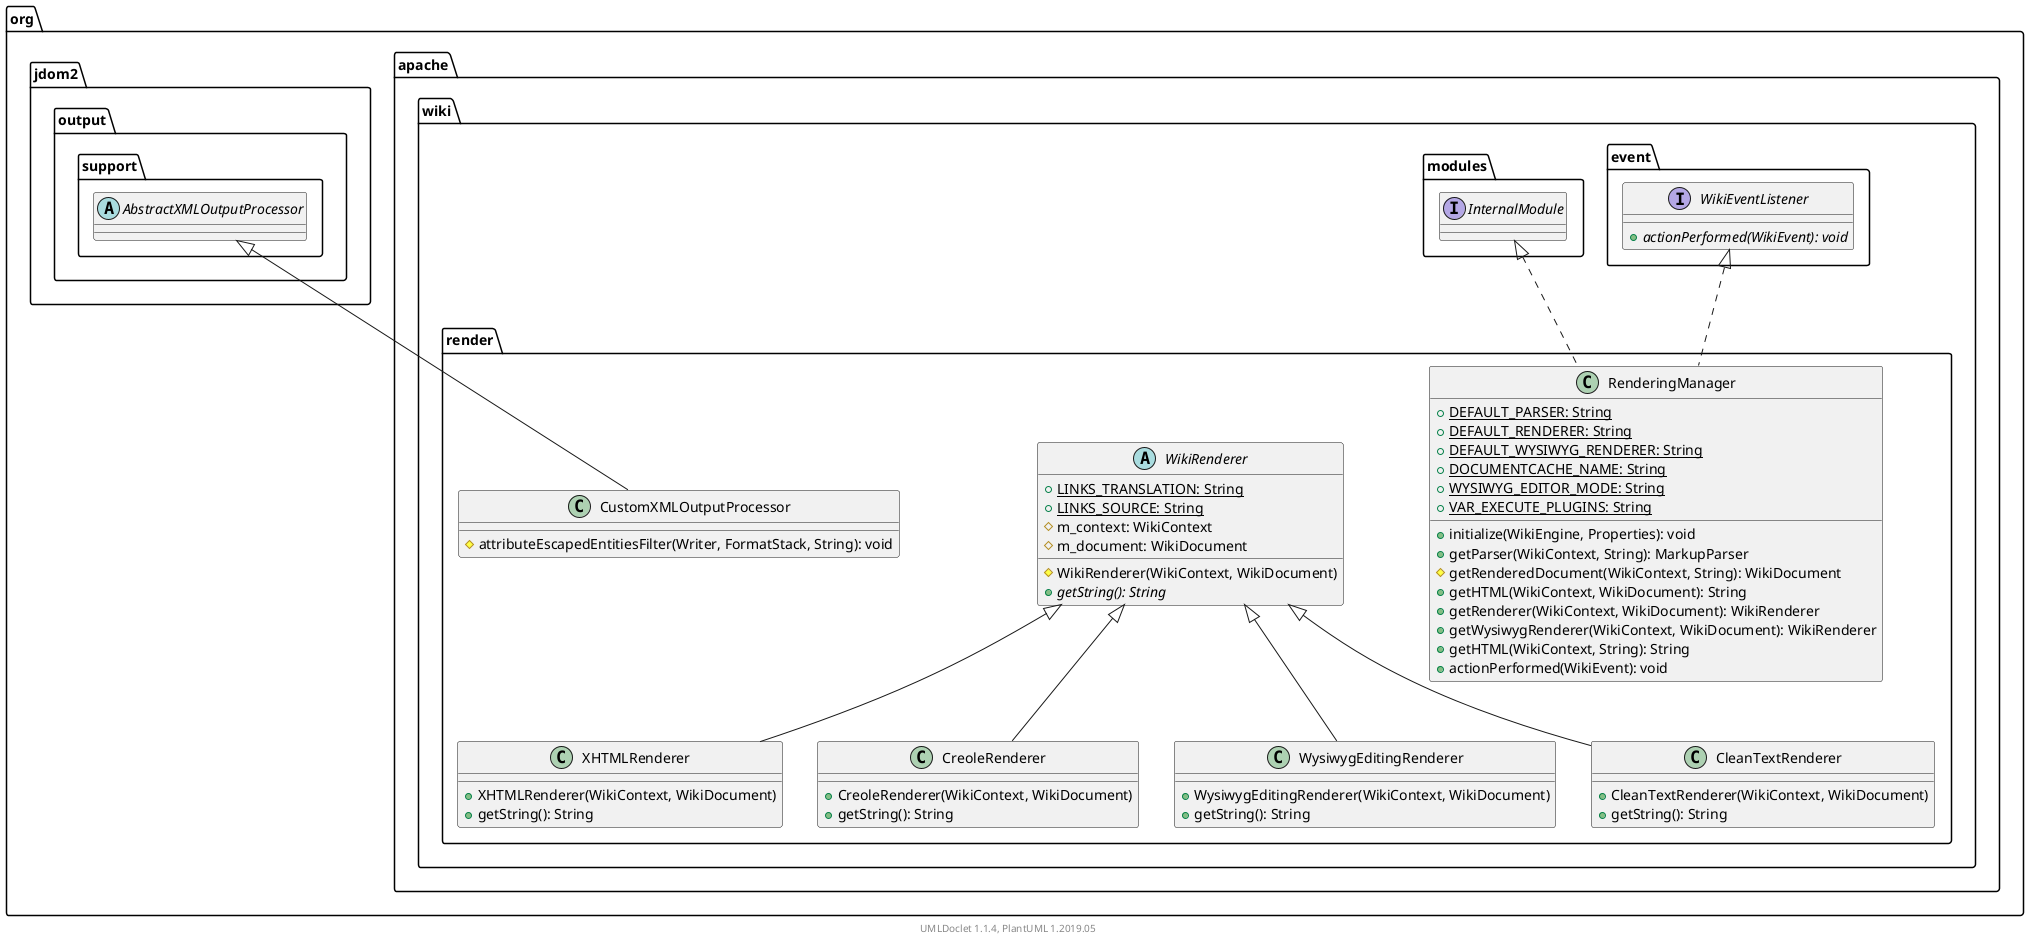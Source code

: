 @startuml

    namespace org.apache.wiki.render {

        class CustomXMLOutputProcessor [[CustomXMLOutputProcessor.html]] {
            #attributeEscapedEntitiesFilter(Writer, FormatStack, String): void
        }

        class XHTMLRenderer [[XHTMLRenderer.html]] {
            +XHTMLRenderer(WikiContext, WikiDocument)
            +getString(): String
        }

        abstract class WikiRenderer [[WikiRenderer.html]] {
            {static} +LINKS_TRANSLATION: String
            {static} +LINKS_SOURCE: String
            #m_context: WikiContext
            #m_document: WikiDocument
            #WikiRenderer(WikiContext, WikiDocument)
            {abstract} +getString(): String
        }

        class RenderingManager [[RenderingManager.html]] {
            {static} +DEFAULT_PARSER: String
            {static} +DEFAULT_RENDERER: String
            {static} +DEFAULT_WYSIWYG_RENDERER: String
            {static} +DOCUMENTCACHE_NAME: String
            {static} +WYSIWYG_EDITOR_MODE: String
            {static} +VAR_EXECUTE_PLUGINS: String
            +initialize(WikiEngine, Properties): void
            +getParser(WikiContext, String): MarkupParser
            #getRenderedDocument(WikiContext, String): WikiDocument
            +getHTML(WikiContext, WikiDocument): String
            +getRenderer(WikiContext, WikiDocument): WikiRenderer
            +getWysiwygRenderer(WikiContext, WikiDocument): WikiRenderer
            +getHTML(WikiContext, String): String
            +actionPerformed(WikiEvent): void
        }

        class CreoleRenderer [[CreoleRenderer.html]] {
            +CreoleRenderer(WikiContext, WikiDocument)
            +getString(): String
        }

        class WysiwygEditingRenderer [[WysiwygEditingRenderer.html]] {
            +WysiwygEditingRenderer(WikiContext, WikiDocument)
            +getString(): String
        }

        class CleanTextRenderer [[CleanTextRenderer.html]] {
            +CleanTextRenderer(WikiContext, WikiDocument)
            +getString(): String
        }

        abstract class org.jdom2.output.support.AbstractXMLOutputProcessor
        org.jdom2.output.support.AbstractXMLOutputProcessor <|-- CustomXMLOutputProcessor

        WikiRenderer <|-- XHTMLRenderer

        interface org.apache.wiki.event.WikiEventListener {
            {abstract} +actionPerformed(WikiEvent): void
        }
        org.apache.wiki.event.WikiEventListener <|.. RenderingManager

        interface org.apache.wiki.modules.InternalModule
        org.apache.wiki.modules.InternalModule <|.. RenderingManager

        WikiRenderer <|-- CreoleRenderer

        WikiRenderer <|-- WysiwygEditingRenderer

        WikiRenderer <|-- CleanTextRenderer

    }


    center footer UMLDoclet 1.1.4, PlantUML 1.2019.05
@enduml

